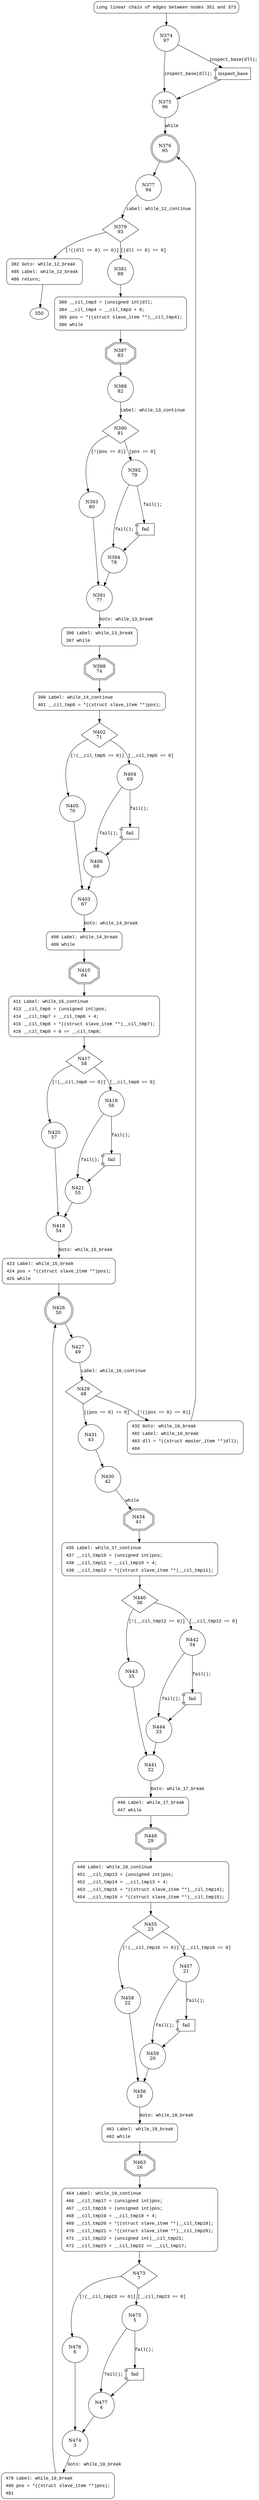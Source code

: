 digraph inspect_full {
374 [shape="circle" label="N374\n97"]
375 [shape="circle" label="N375\n96"]
376 [shape="doublecircle" label="N376\n95"]
377 [shape="circle" label="N377\n94"]
379 [shape="diamond" label="N379\n93"]
381 [shape="circle" label="N381\n88"]
382 [shape="circle" label="N382\n92"]
380 [shape="circle" label="N380\n87"]
387 [shape="doubleoctagon" label="N387\n83"]
388 [shape="circle" label="N388\n82"]
390 [shape="diamond" label="N390\n81"]
392 [shape="circle" label="N392\n79"]
393 [shape="circle" label="N393\n80"]
391 [shape="circle" label="N391\n77"]
396 [shape="circle" label="N396\n76"]
398 [shape="doubleoctagon" label="N398\n74"]
399 [shape="circle" label="N399\n73"]
402 [shape="diamond" label="N402\n71"]
404 [shape="circle" label="N404\n69"]
405 [shape="circle" label="N405\n70"]
403 [shape="circle" label="N403\n67"]
408 [shape="circle" label="N408\n66"]
410 [shape="doubleoctagon" label="N410\n64"]
411 [shape="circle" label="N411\n63"]
417 [shape="diamond" label="N417\n58"]
419 [shape="circle" label="N419\n56"]
420 [shape="circle" label="N420\n57"]
418 [shape="circle" label="N418\n54"]
423 [shape="circle" label="N423\n53"]
426 [shape="doublecircle" label="N426\n50"]
427 [shape="circle" label="N427\n49"]
429 [shape="diamond" label="N429\n48"]
431 [shape="circle" label="N431\n43"]
432 [shape="circle" label="N432\n47"]
430 [shape="circle" label="N430\n42"]
434 [shape="doubleoctagon" label="N434\n41"]
435 [shape="circle" label="N435\n40"]
440 [shape="diamond" label="N440\n36"]
442 [shape="circle" label="N442\n34"]
443 [shape="circle" label="N443\n35"]
441 [shape="circle" label="N441\n32"]
446 [shape="circle" label="N446\n31"]
448 [shape="doubleoctagon" label="N448\n29"]
449 [shape="circle" label="N449\n28"]
455 [shape="diamond" label="N455\n23"]
457 [shape="circle" label="N457\n21"]
458 [shape="circle" label="N458\n22"]
456 [shape="circle" label="N456\n19"]
461 [shape="circle" label="N461\n18"]
463 [shape="doubleoctagon" label="N463\n16"]
464 [shape="circle" label="N464\n15"]
473 [shape="diamond" label="N473\n7"]
475 [shape="circle" label="N475\n5"]
476 [shape="circle" label="N476\n6"]
474 [shape="circle" label="N474\n3"]
479 [shape="circle" label="N479\n2"]
477 [shape="circle" label="N477\n4"]
459 [shape="circle" label="N459\n20"]
444 [shape="circle" label="N444\n33"]
421 [shape="circle" label="N421\n55"]
406 [shape="circle" label="N406\n68"]
394 [shape="circle" label="N394\n78"]
351 [style="filled,bold" penwidth="1" fillcolor="white" fontname="Courier New" shape="Mrecord" label="Long linear chain of edges between nodes 351 and 373"]
351 -> 374[label=""]
382 [style="filled,bold" penwidth="1" fillcolor="white" fontname="Courier New" shape="Mrecord" label=<<table border="0" cellborder="0" cellpadding="3" bgcolor="white"><tr><td align="right">382</td><td align="left">Goto: while_12_break</td></tr><tr><td align="right">485</td><td align="left">Label: while_12_break</td></tr><tr><td align="right">486</td><td align="left">return;</td></tr></table>>]
382 -> 350[label=""]
380 [style="filled,bold" penwidth="1" fillcolor="white" fontname="Courier New" shape="Mrecord" label=<<table border="0" cellborder="0" cellpadding="3" bgcolor="white"><tr><td align="right">380</td><td align="left">__cil_tmp3 = (unsigned int)dll;</td></tr><tr><td align="right">384</td><td align="left">__cil_tmp4 = __cil_tmp3 + 8;</td></tr><tr><td align="right">385</td><td align="left">pos = *((struct slave_item **)__cil_tmp4);</td></tr><tr><td align="right">386</td><td align="left">while</td></tr></table>>]
380 -> 387[label=""]
396 [style="filled,bold" penwidth="1" fillcolor="white" fontname="Courier New" shape="Mrecord" label=<<table border="0" cellborder="0" cellpadding="3" bgcolor="white"><tr><td align="right">396</td><td align="left">Label: while_13_break</td></tr><tr><td align="right">397</td><td align="left">while</td></tr></table>>]
396 -> 398[label=""]
399 [style="filled,bold" penwidth="1" fillcolor="white" fontname="Courier New" shape="Mrecord" label=<<table border="0" cellborder="0" cellpadding="3" bgcolor="white"><tr><td align="right">399</td><td align="left">Label: while_14_continue</td></tr><tr><td align="right">401</td><td align="left">__cil_tmp5 = *((struct slave_item **)pos);</td></tr></table>>]
399 -> 402[label=""]
408 [style="filled,bold" penwidth="1" fillcolor="white" fontname="Courier New" shape="Mrecord" label=<<table border="0" cellborder="0" cellpadding="3" bgcolor="white"><tr><td align="right">408</td><td align="left">Label: while_14_break</td></tr><tr><td align="right">409</td><td align="left">while</td></tr></table>>]
408 -> 410[label=""]
411 [style="filled,bold" penwidth="1" fillcolor="white" fontname="Courier New" shape="Mrecord" label=<<table border="0" cellborder="0" cellpadding="3" bgcolor="white"><tr><td align="right">411</td><td align="left">Label: while_15_continue</td></tr><tr><td align="right">413</td><td align="left">__cil_tmp6 = (unsigned int)pos;</td></tr><tr><td align="right">414</td><td align="left">__cil_tmp7 = __cil_tmp6 + 4;</td></tr><tr><td align="right">415</td><td align="left">__cil_tmp8 = *((struct slave_item **)__cil_tmp7);</td></tr><tr><td align="right">416</td><td align="left">__cil_tmp9 = 0 == __cil_tmp8;</td></tr></table>>]
411 -> 417[label=""]
423 [style="filled,bold" penwidth="1" fillcolor="white" fontname="Courier New" shape="Mrecord" label=<<table border="0" cellborder="0" cellpadding="3" bgcolor="white"><tr><td align="right">423</td><td align="left">Label: while_15_break</td></tr><tr><td align="right">424</td><td align="left">pos = *((struct slave_item **)pos);</td></tr><tr><td align="right">425</td><td align="left">while</td></tr></table>>]
423 -> 426[label=""]
432 [style="filled,bold" penwidth="1" fillcolor="white" fontname="Courier New" shape="Mrecord" label=<<table border="0" cellborder="0" cellpadding="3" bgcolor="white"><tr><td align="right">432</td><td align="left">Goto: while_16_break</td></tr><tr><td align="right">482</td><td align="left">Label: while_16_break</td></tr><tr><td align="right">483</td><td align="left">dll = *((struct master_item **)dll);</td></tr><tr><td align="right">484</td><td align="left"></td></tr></table>>]
432 -> 376[label=""]
435 [style="filled,bold" penwidth="1" fillcolor="white" fontname="Courier New" shape="Mrecord" label=<<table border="0" cellborder="0" cellpadding="3" bgcolor="white"><tr><td align="right">435</td><td align="left">Label: while_17_continue</td></tr><tr><td align="right">437</td><td align="left">__cil_tmp10 = (unsigned int)pos;</td></tr><tr><td align="right">438</td><td align="left">__cil_tmp11 = __cil_tmp10 + 4;</td></tr><tr><td align="right">439</td><td align="left">__cil_tmp12 = *((struct slave_item **)__cil_tmp11);</td></tr></table>>]
435 -> 440[label=""]
446 [style="filled,bold" penwidth="1" fillcolor="white" fontname="Courier New" shape="Mrecord" label=<<table border="0" cellborder="0" cellpadding="3" bgcolor="white"><tr><td align="right">446</td><td align="left">Label: while_17_break</td></tr><tr><td align="right">447</td><td align="left">while</td></tr></table>>]
446 -> 448[label=""]
449 [style="filled,bold" penwidth="1" fillcolor="white" fontname="Courier New" shape="Mrecord" label=<<table border="0" cellborder="0" cellpadding="3" bgcolor="white"><tr><td align="right">449</td><td align="left">Label: while_18_continue</td></tr><tr><td align="right">451</td><td align="left">__cil_tmp13 = (unsigned int)pos;</td></tr><tr><td align="right">452</td><td align="left">__cil_tmp14 = __cil_tmp13 + 4;</td></tr><tr><td align="right">453</td><td align="left">__cil_tmp15 = *((struct slave_item **)__cil_tmp14);</td></tr><tr><td align="right">454</td><td align="left">__cil_tmp16 = *((struct slave_item **)__cil_tmp15);</td></tr></table>>]
449 -> 455[label=""]
461 [style="filled,bold" penwidth="1" fillcolor="white" fontname="Courier New" shape="Mrecord" label=<<table border="0" cellborder="0" cellpadding="3" bgcolor="white"><tr><td align="right">461</td><td align="left">Label: while_18_break</td></tr><tr><td align="right">462</td><td align="left">while</td></tr></table>>]
461 -> 463[label=""]
464 [style="filled,bold" penwidth="1" fillcolor="white" fontname="Courier New" shape="Mrecord" label=<<table border="0" cellborder="0" cellpadding="3" bgcolor="white"><tr><td align="right">464</td><td align="left">Label: while_19_continue</td></tr><tr><td align="right">466</td><td align="left">__cil_tmp17 = (unsigned int)pos;</td></tr><tr><td align="right">467</td><td align="left">__cil_tmp18 = (unsigned int)pos;</td></tr><tr><td align="right">468</td><td align="left">__cil_tmp19 = __cil_tmp18 + 4;</td></tr><tr><td align="right">469</td><td align="left">__cil_tmp20 = *((struct slave_item **)__cil_tmp19);</td></tr><tr><td align="right">470</td><td align="left">__cil_tmp21 = *((struct slave_item **)__cil_tmp20);</td></tr><tr><td align="right">471</td><td align="left">__cil_tmp22 = (unsigned int)__cil_tmp21;</td></tr><tr><td align="right">472</td><td align="left">__cil_tmp23 = __cil_tmp22 == __cil_tmp17;</td></tr></table>>]
464 -> 473[label=""]
479 [style="filled,bold" penwidth="1" fillcolor="white" fontname="Courier New" shape="Mrecord" label=<<table border="0" cellborder="0" cellpadding="3" bgcolor="white"><tr><td align="right">479</td><td align="left">Label: while_19_break</td></tr><tr><td align="right">480</td><td align="left">pos = *((struct slave_item **)pos);</td></tr><tr><td align="right">481</td><td align="left"></td></tr></table>>]
479 -> 426[label=""]
100025 [shape="component" label="inspect_base"]
374 -> 100025 [label="inspect_base(dll);" fontname="Courier New"]
100025 -> 375 [label="" fontname="Courier New"]
374 -> 375 [label="inspect_base(dll);" fontname="Courier New"]
375 -> 376 [label="while" fontname="Courier New"]
376 -> 377 [label="" fontname="Courier New"]
379 -> 381 [label="[(dll == 0) == 0]" fontname="Courier New"]
379 -> 382 [label="[!((dll == 0) == 0)]" fontname="Courier New"]
381 -> 380 [label="" fontname="Courier New"]
387 -> 388 [label="" fontname="Courier New"]
390 -> 392 [label="[pos == 0]" fontname="Courier New"]
390 -> 393 [label="[!(pos == 0)]" fontname="Courier New"]
391 -> 396 [label="Goto: while_13_break" fontname="Courier New"]
398 -> 399 [label="" fontname="Courier New"]
402 -> 404 [label="[__cil_tmp5 == 0]" fontname="Courier New"]
402 -> 405 [label="[!(__cil_tmp5 == 0)]" fontname="Courier New"]
403 -> 408 [label="Goto: while_14_break" fontname="Courier New"]
410 -> 411 [label="" fontname="Courier New"]
417 -> 419 [label="[__cil_tmp9 == 0]" fontname="Courier New"]
417 -> 420 [label="[!(__cil_tmp9 == 0)]" fontname="Courier New"]
418 -> 423 [label="Goto: while_15_break" fontname="Courier New"]
426 -> 427 [label="" fontname="Courier New"]
429 -> 431 [label="[(pos == 0) == 0]" fontname="Courier New"]
429 -> 432 [label="[!((pos == 0) == 0)]" fontname="Courier New"]
431 -> 430 [label="" fontname="Courier New"]
434 -> 435 [label="" fontname="Courier New"]
440 -> 442 [label="[__cil_tmp12 == 0]" fontname="Courier New"]
440 -> 443 [label="[!(__cil_tmp12 == 0)]" fontname="Courier New"]
441 -> 446 [label="Goto: while_17_break" fontname="Courier New"]
448 -> 449 [label="" fontname="Courier New"]
455 -> 457 [label="[__cil_tmp16 == 0]" fontname="Courier New"]
455 -> 458 [label="[!(__cil_tmp16 == 0)]" fontname="Courier New"]
456 -> 461 [label="Goto: while_18_break" fontname="Courier New"]
463 -> 464 [label="" fontname="Courier New"]
473 -> 475 [label="[__cil_tmp23 == 0]" fontname="Courier New"]
473 -> 476 [label="[!(__cil_tmp23 == 0)]" fontname="Courier New"]
474 -> 479 [label="Goto: while_19_break" fontname="Courier New"]
100026 [shape="component" label="fail"]
475 -> 100026 [label="fail();" fontname="Courier New"]
100026 -> 477 [label="" fontname="Courier New"]
475 -> 477 [label="fail();" fontname="Courier New"]
477 -> 474 [label="" fontname="Courier New"]
100027 [shape="component" label="fail"]
457 -> 100027 [label="fail();" fontname="Courier New"]
100027 -> 459 [label="" fontname="Courier New"]
457 -> 459 [label="fail();" fontname="Courier New"]
459 -> 456 [label="" fontname="Courier New"]
100028 [shape="component" label="fail"]
442 -> 100028 [label="fail();" fontname="Courier New"]
100028 -> 444 [label="" fontname="Courier New"]
442 -> 444 [label="fail();" fontname="Courier New"]
444 -> 441 [label="" fontname="Courier New"]
100029 [shape="component" label="fail"]
419 -> 100029 [label="fail();" fontname="Courier New"]
100029 -> 421 [label="" fontname="Courier New"]
419 -> 421 [label="fail();" fontname="Courier New"]
421 -> 418 [label="" fontname="Courier New"]
100030 [shape="component" label="fail"]
404 -> 100030 [label="fail();" fontname="Courier New"]
100030 -> 406 [label="" fontname="Courier New"]
404 -> 406 [label="fail();" fontname="Courier New"]
406 -> 403 [label="" fontname="Courier New"]
100031 [shape="component" label="fail"]
392 -> 100031 [label="fail();" fontname="Courier New"]
100031 -> 394 [label="" fontname="Courier New"]
392 -> 394 [label="fail();" fontname="Courier New"]
394 -> 391 [label="" fontname="Courier New"]
377 -> 379 [label="Label: while_12_continue" fontname="Courier New"]
388 -> 390 [label="Label: while_13_continue" fontname="Courier New"]
393 -> 391 [label="" fontname="Courier New"]
405 -> 403 [label="" fontname="Courier New"]
420 -> 418 [label="" fontname="Courier New"]
427 -> 429 [label="Label: while_16_continue" fontname="Courier New"]
430 -> 434 [label="while" fontname="Courier New"]
443 -> 441 [label="" fontname="Courier New"]
458 -> 456 [label="" fontname="Courier New"]
476 -> 474 [label="" fontname="Courier New"]
}